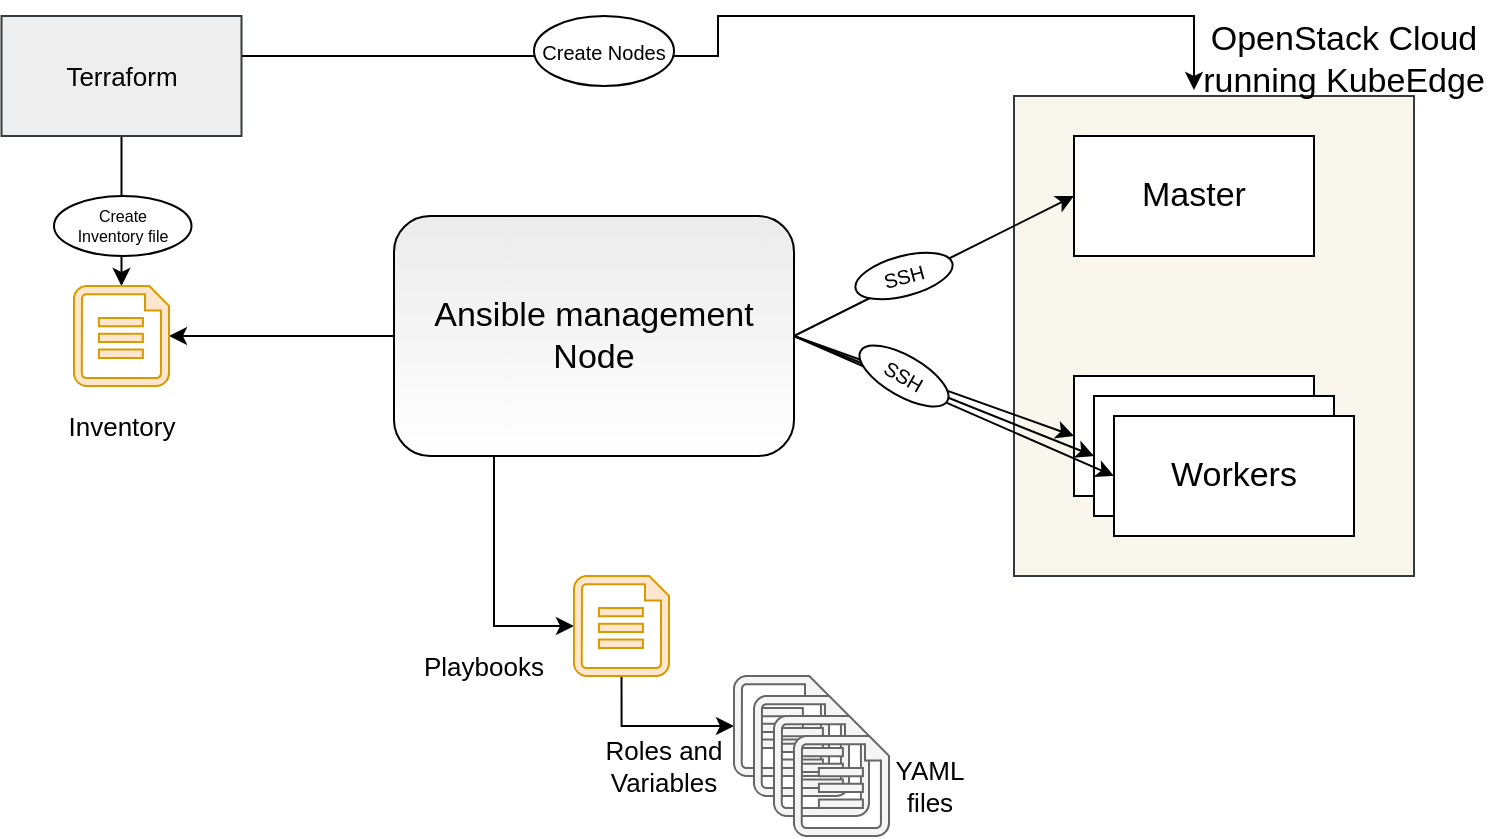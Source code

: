 <mxfile version="16.5.1" type="device"><diagram id="7QEu2hBPOcC5zPvSRfJY" name="Page-1"><mxGraphModel dx="1106" dy="758" grid="1" gridSize="10" guides="1" tooltips="1" connect="1" arrows="1" fold="1" page="1" pageScale="1" pageWidth="827" pageHeight="1169" math="0" shadow="0"><root><mxCell id="0"/><mxCell id="1" parent="0"/><mxCell id="64cfg88kYZyJH0iPXEN4-6" value="" style="rounded=0;whiteSpace=wrap;html=1;fontSize=17;fillColor=#f9f7ed;strokeColor=#36393d;" parent="1" vertex="1"><mxGeometry x="580" y="180" width="200" height="240" as="geometry"/></mxCell><mxCell id="64cfg88kYZyJH0iPXEN4-24" style="edgeStyle=orthogonalEdgeStyle;rounded=0;orthogonalLoop=1;jettySize=auto;html=1;exitX=0.25;exitY=1;exitDx=0;exitDy=0;entryX=0;entryY=0.5;entryDx=0;entryDy=0;entryPerimeter=0;fontSize=13;" parent="1" source="64cfg88kYZyJH0iPXEN4-1" target="64cfg88kYZyJH0iPXEN4-15" edge="1"><mxGeometry relative="1" as="geometry"/></mxCell><mxCell id="64cfg88kYZyJH0iPXEN4-29" style="edgeStyle=orthogonalEdgeStyle;rounded=0;orthogonalLoop=1;jettySize=auto;html=1;exitX=0;exitY=0.5;exitDx=0;exitDy=0;entryX=1;entryY=0.5;entryDx=0;entryDy=0;entryPerimeter=0;fontSize=13;" parent="1" source="64cfg88kYZyJH0iPXEN4-1" target="64cfg88kYZyJH0iPXEN4-26" edge="1"><mxGeometry relative="1" as="geometry"/></mxCell><mxCell id="64cfg88kYZyJH0iPXEN4-1" value="Ansible management Node" style="rounded=1;whiteSpace=wrap;html=1;fontSize=17;gradientColor=#ffffff;fillColor=#EBEBEB;" parent="1" vertex="1"><mxGeometry x="270" y="240" width="200" height="120" as="geometry"/></mxCell><mxCell id="64cfg88kYZyJH0iPXEN4-2" value="Master" style="rounded=0;whiteSpace=wrap;html=1;fontSize=17;" parent="1" vertex="1"><mxGeometry x="610" y="200" width="120" height="60" as="geometry"/></mxCell><mxCell id="64cfg88kYZyJH0iPXEN4-3" value="Master" style="rounded=0;whiteSpace=wrap;html=1;fontSize=17;" parent="1" vertex="1"><mxGeometry x="610" y="320" width="120" height="60" as="geometry"/></mxCell><mxCell id="64cfg88kYZyJH0iPXEN4-4" value="Master" style="rounded=0;whiteSpace=wrap;html=1;fontSize=17;" parent="1" vertex="1"><mxGeometry x="620" y="330" width="120" height="60" as="geometry"/></mxCell><mxCell id="64cfg88kYZyJH0iPXEN4-5" value="Workers" style="rounded=0;whiteSpace=wrap;html=1;fontSize=17;" parent="1" vertex="1"><mxGeometry x="630" y="340" width="120" height="60" as="geometry"/></mxCell><mxCell id="64cfg88kYZyJH0iPXEN4-7" value="OpenStack Cloud running KubeEdge" style="text;html=1;strokeColor=none;fillColor=none;align=center;verticalAlign=middle;whiteSpace=wrap;rounded=0;fontSize=17;" parent="1" vertex="1"><mxGeometry x="670" y="147" width="150" height="30" as="geometry"/></mxCell><mxCell id="64cfg88kYZyJH0iPXEN4-8" value="" style="endArrow=classic;html=1;rounded=0;fontSize=17;entryX=0;entryY=0.5;entryDx=0;entryDy=0;exitX=1;exitY=0.5;exitDx=0;exitDy=0;" parent="1" source="64cfg88kYZyJH0iPXEN4-1" target="64cfg88kYZyJH0iPXEN4-2" edge="1"><mxGeometry width="50" height="50" relative="1" as="geometry"><mxPoint x="390" y="300" as="sourcePoint"/><mxPoint x="440" y="250" as="targetPoint"/></mxGeometry></mxCell><mxCell id="64cfg88kYZyJH0iPXEN4-10" value="" style="endArrow=classic;html=1;rounded=0;fontSize=17;entryX=0;entryY=0.5;entryDx=0;entryDy=0;exitX=1;exitY=0.5;exitDx=0;exitDy=0;" parent="1" source="64cfg88kYZyJH0iPXEN4-1" target="64cfg88kYZyJH0iPXEN4-3" edge="1"><mxGeometry width="50" height="50" relative="1" as="geometry"><mxPoint x="480" y="310" as="sourcePoint"/><mxPoint x="620" y="240" as="targetPoint"/></mxGeometry></mxCell><mxCell id="64cfg88kYZyJH0iPXEN4-11" value="" style="endArrow=classic;html=1;rounded=0;fontSize=17;exitX=1;exitY=0.5;exitDx=0;exitDy=0;" parent="1" source="64cfg88kYZyJH0iPXEN4-1" edge="1"><mxGeometry width="50" height="50" relative="1" as="geometry"><mxPoint x="480" y="310" as="sourcePoint"/><mxPoint x="620" y="360" as="targetPoint"/></mxGeometry></mxCell><mxCell id="64cfg88kYZyJH0iPXEN4-12" value="" style="endArrow=classic;html=1;rounded=0;fontSize=17;exitX=1;exitY=0.5;exitDx=0;exitDy=0;" parent="1" source="64cfg88kYZyJH0iPXEN4-1" edge="1"><mxGeometry width="50" height="50" relative="1" as="geometry"><mxPoint x="480" y="310" as="sourcePoint"/><mxPoint x="630" y="370" as="targetPoint"/></mxGeometry></mxCell><mxCell id="64cfg88kYZyJH0iPXEN4-13" value="SSH" style="ellipse;whiteSpace=wrap;html=1;fontSize=10;rotation=-15;" parent="1" vertex="1"><mxGeometry x="500" y="260" width="50" height="20" as="geometry"/></mxCell><mxCell id="64cfg88kYZyJH0iPXEN4-14" value="SSH" style="ellipse;whiteSpace=wrap;html=1;fontSize=10;rotation=30;" parent="1" vertex="1"><mxGeometry x="500" y="310" width="50" height="20" as="geometry"/></mxCell><mxCell id="64cfg88kYZyJH0iPXEN4-21" style="edgeStyle=orthogonalEdgeStyle;rounded=0;orthogonalLoop=1;jettySize=auto;html=1;exitX=0.5;exitY=1;exitDx=0;exitDy=0;exitPerimeter=0;entryX=0;entryY=0.5;entryDx=0;entryDy=0;entryPerimeter=0;fontSize=13;" parent="1" source="64cfg88kYZyJH0iPXEN4-15" target="64cfg88kYZyJH0iPXEN4-16" edge="1"><mxGeometry relative="1" as="geometry"/></mxCell><mxCell id="64cfg88kYZyJH0iPXEN4-15" value="" style="verticalLabelPosition=bottom;html=1;verticalAlign=top;align=center;strokeColor=#d79b00;fillColor=#ffe6cc;shape=mxgraph.azure.cloud_services_configuration_file;pointerEvents=1;fontSize=13;" parent="1" vertex="1"><mxGeometry x="360" y="420" width="47.5" height="50" as="geometry"/></mxCell><mxCell id="64cfg88kYZyJH0iPXEN4-16" value="" style="verticalLabelPosition=bottom;html=1;verticalAlign=top;align=center;strokeColor=#666666;fillColor=#f5f5f5;shape=mxgraph.azure.cloud_services_configuration_file;pointerEvents=1;fontSize=13;fontColor=#333333;" parent="1" vertex="1"><mxGeometry x="440" y="470" width="47.5" height="50" as="geometry"/></mxCell><mxCell id="64cfg88kYZyJH0iPXEN4-17" value="" style="verticalLabelPosition=bottom;html=1;verticalAlign=top;align=center;strokeColor=#666666;fillColor=#f5f5f5;shape=mxgraph.azure.cloud_services_configuration_file;pointerEvents=1;fontSize=13;fontColor=#333333;" parent="1" vertex="1"><mxGeometry x="450" y="480" width="47.5" height="50" as="geometry"/></mxCell><mxCell id="64cfg88kYZyJH0iPXEN4-18" value="" style="verticalLabelPosition=bottom;html=1;verticalAlign=top;align=center;strokeColor=#666666;fillColor=#f5f5f5;shape=mxgraph.azure.cloud_services_configuration_file;pointerEvents=1;fontSize=13;fontColor=#333333;" parent="1" vertex="1"><mxGeometry x="460" y="490" width="47.5" height="50" as="geometry"/></mxCell><mxCell id="64cfg88kYZyJH0iPXEN4-19" value="" style="verticalLabelPosition=bottom;html=1;verticalAlign=top;align=center;strokeColor=#666666;fillColor=#f5f5f5;shape=mxgraph.azure.cloud_services_configuration_file;pointerEvents=1;fontSize=13;fontColor=#333333;" parent="1" vertex="1"><mxGeometry x="470" y="500" width="47.5" height="50" as="geometry"/></mxCell><mxCell id="64cfg88kYZyJH0iPXEN4-20" value="YAML files" style="text;html=1;strokeColor=none;fillColor=none;align=center;verticalAlign=middle;whiteSpace=wrap;rounded=0;fontSize=13;" parent="1" vertex="1"><mxGeometry x="507.5" y="510" width="60" height="30" as="geometry"/></mxCell><mxCell id="64cfg88kYZyJH0iPXEN4-22" value="Roles and Variables" style="text;html=1;strokeColor=none;fillColor=none;align=center;verticalAlign=middle;whiteSpace=wrap;rounded=0;fontSize=13;" parent="1" vertex="1"><mxGeometry x="370" y="500" width="70" height="30" as="geometry"/></mxCell><mxCell id="64cfg88kYZyJH0iPXEN4-23" value="Playbooks" style="text;html=1;strokeColor=none;fillColor=none;align=center;verticalAlign=middle;whiteSpace=wrap;rounded=0;fontSize=13;" parent="1" vertex="1"><mxGeometry x="280" y="450" width="70" height="30" as="geometry"/></mxCell><mxCell id="64cfg88kYZyJH0iPXEN4-30" style="edgeStyle=orthogonalEdgeStyle;rounded=0;orthogonalLoop=1;jettySize=auto;html=1;entryX=0.5;entryY=0;entryDx=0;entryDy=0;entryPerimeter=0;fontSize=13;" parent="1" source="64cfg88kYZyJH0iPXEN4-25" target="64cfg88kYZyJH0iPXEN4-26" edge="1"><mxGeometry relative="1" as="geometry"/></mxCell><mxCell id="64cfg88kYZyJH0iPXEN4-31" style="edgeStyle=orthogonalEdgeStyle;rounded=0;orthogonalLoop=1;jettySize=auto;html=1;entryX=0;entryY=1;entryDx=0;entryDy=0;fontSize=13;" parent="1" source="64cfg88kYZyJH0iPXEN4-25" target="64cfg88kYZyJH0iPXEN4-7" edge="1"><mxGeometry relative="1" as="geometry"><Array as="points"><mxPoint x="432" y="160"/><mxPoint x="432" y="140"/><mxPoint x="670" y="140"/></Array></mxGeometry></mxCell><mxCell id="64cfg88kYZyJH0iPXEN4-25" value="Terraform" style="rounded=0;whiteSpace=wrap;html=1;fontSize=13;fillColor=#eeeeee;strokeColor=#36393d;" parent="1" vertex="1"><mxGeometry x="73.75" y="140" width="120" height="60" as="geometry"/></mxCell><mxCell id="64cfg88kYZyJH0iPXEN4-26" value="" style="verticalLabelPosition=bottom;html=1;verticalAlign=top;align=center;strokeColor=#d79b00;fillColor=#ffe6cc;shape=mxgraph.azure.cloud_services_configuration_file;pointerEvents=1;fontSize=13;" parent="1" vertex="1"><mxGeometry x="110" y="275" width="47.5" height="50" as="geometry"/></mxCell><mxCell id="64cfg88kYZyJH0iPXEN4-27" value="Inventory" style="text;html=1;strokeColor=none;fillColor=none;align=center;verticalAlign=middle;whiteSpace=wrap;rounded=0;fontSize=13;" parent="1" vertex="1"><mxGeometry x="98.75" y="330" width="70" height="30" as="geometry"/></mxCell><mxCell id="64cfg88kYZyJH0iPXEN4-32" value="Create Nodes" style="ellipse;whiteSpace=wrap;html=1;fontSize=10;rotation=0;" parent="1" vertex="1"><mxGeometry x="340" y="140" width="70" height="35" as="geometry"/></mxCell><mxCell id="64cfg88kYZyJH0iPXEN4-34" value="Create &lt;br&gt;Inventory file" style="ellipse;whiteSpace=wrap;html=1;fontSize=8;rotation=0;" parent="1" vertex="1"><mxGeometry x="100" y="230" width="68.75" height="30" as="geometry"/></mxCell></root></mxGraphModel></diagram></mxfile>
